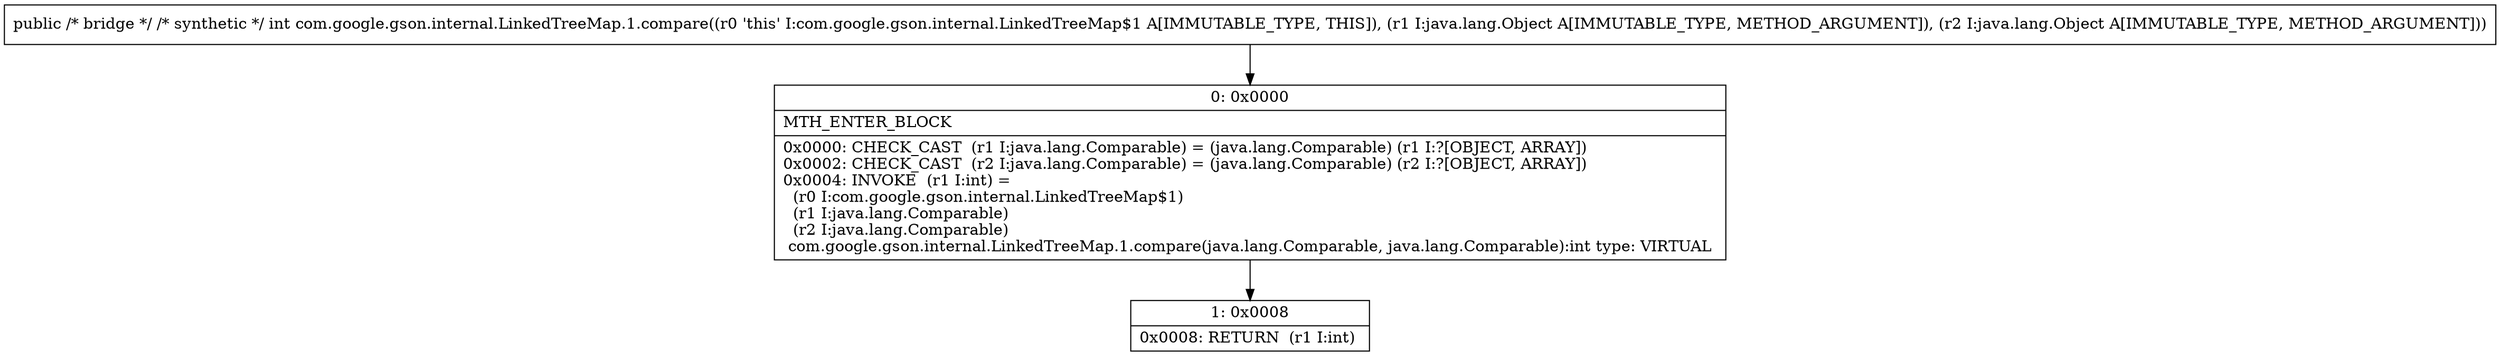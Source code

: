 digraph "CFG forcom.google.gson.internal.LinkedTreeMap.1.compare(Ljava\/lang\/Object;Ljava\/lang\/Object;)I" {
Node_0 [shape=record,label="{0\:\ 0x0000|MTH_ENTER_BLOCK\l|0x0000: CHECK_CAST  (r1 I:java.lang.Comparable) = (java.lang.Comparable) (r1 I:?[OBJECT, ARRAY]) \l0x0002: CHECK_CAST  (r2 I:java.lang.Comparable) = (java.lang.Comparable) (r2 I:?[OBJECT, ARRAY]) \l0x0004: INVOKE  (r1 I:int) = \l  (r0 I:com.google.gson.internal.LinkedTreeMap$1)\l  (r1 I:java.lang.Comparable)\l  (r2 I:java.lang.Comparable)\l com.google.gson.internal.LinkedTreeMap.1.compare(java.lang.Comparable, java.lang.Comparable):int type: VIRTUAL \l}"];
Node_1 [shape=record,label="{1\:\ 0x0008|0x0008: RETURN  (r1 I:int) \l}"];
MethodNode[shape=record,label="{public \/* bridge *\/ \/* synthetic *\/ int com.google.gson.internal.LinkedTreeMap.1.compare((r0 'this' I:com.google.gson.internal.LinkedTreeMap$1 A[IMMUTABLE_TYPE, THIS]), (r1 I:java.lang.Object A[IMMUTABLE_TYPE, METHOD_ARGUMENT]), (r2 I:java.lang.Object A[IMMUTABLE_TYPE, METHOD_ARGUMENT])) }"];
MethodNode -> Node_0;
Node_0 -> Node_1;
}

